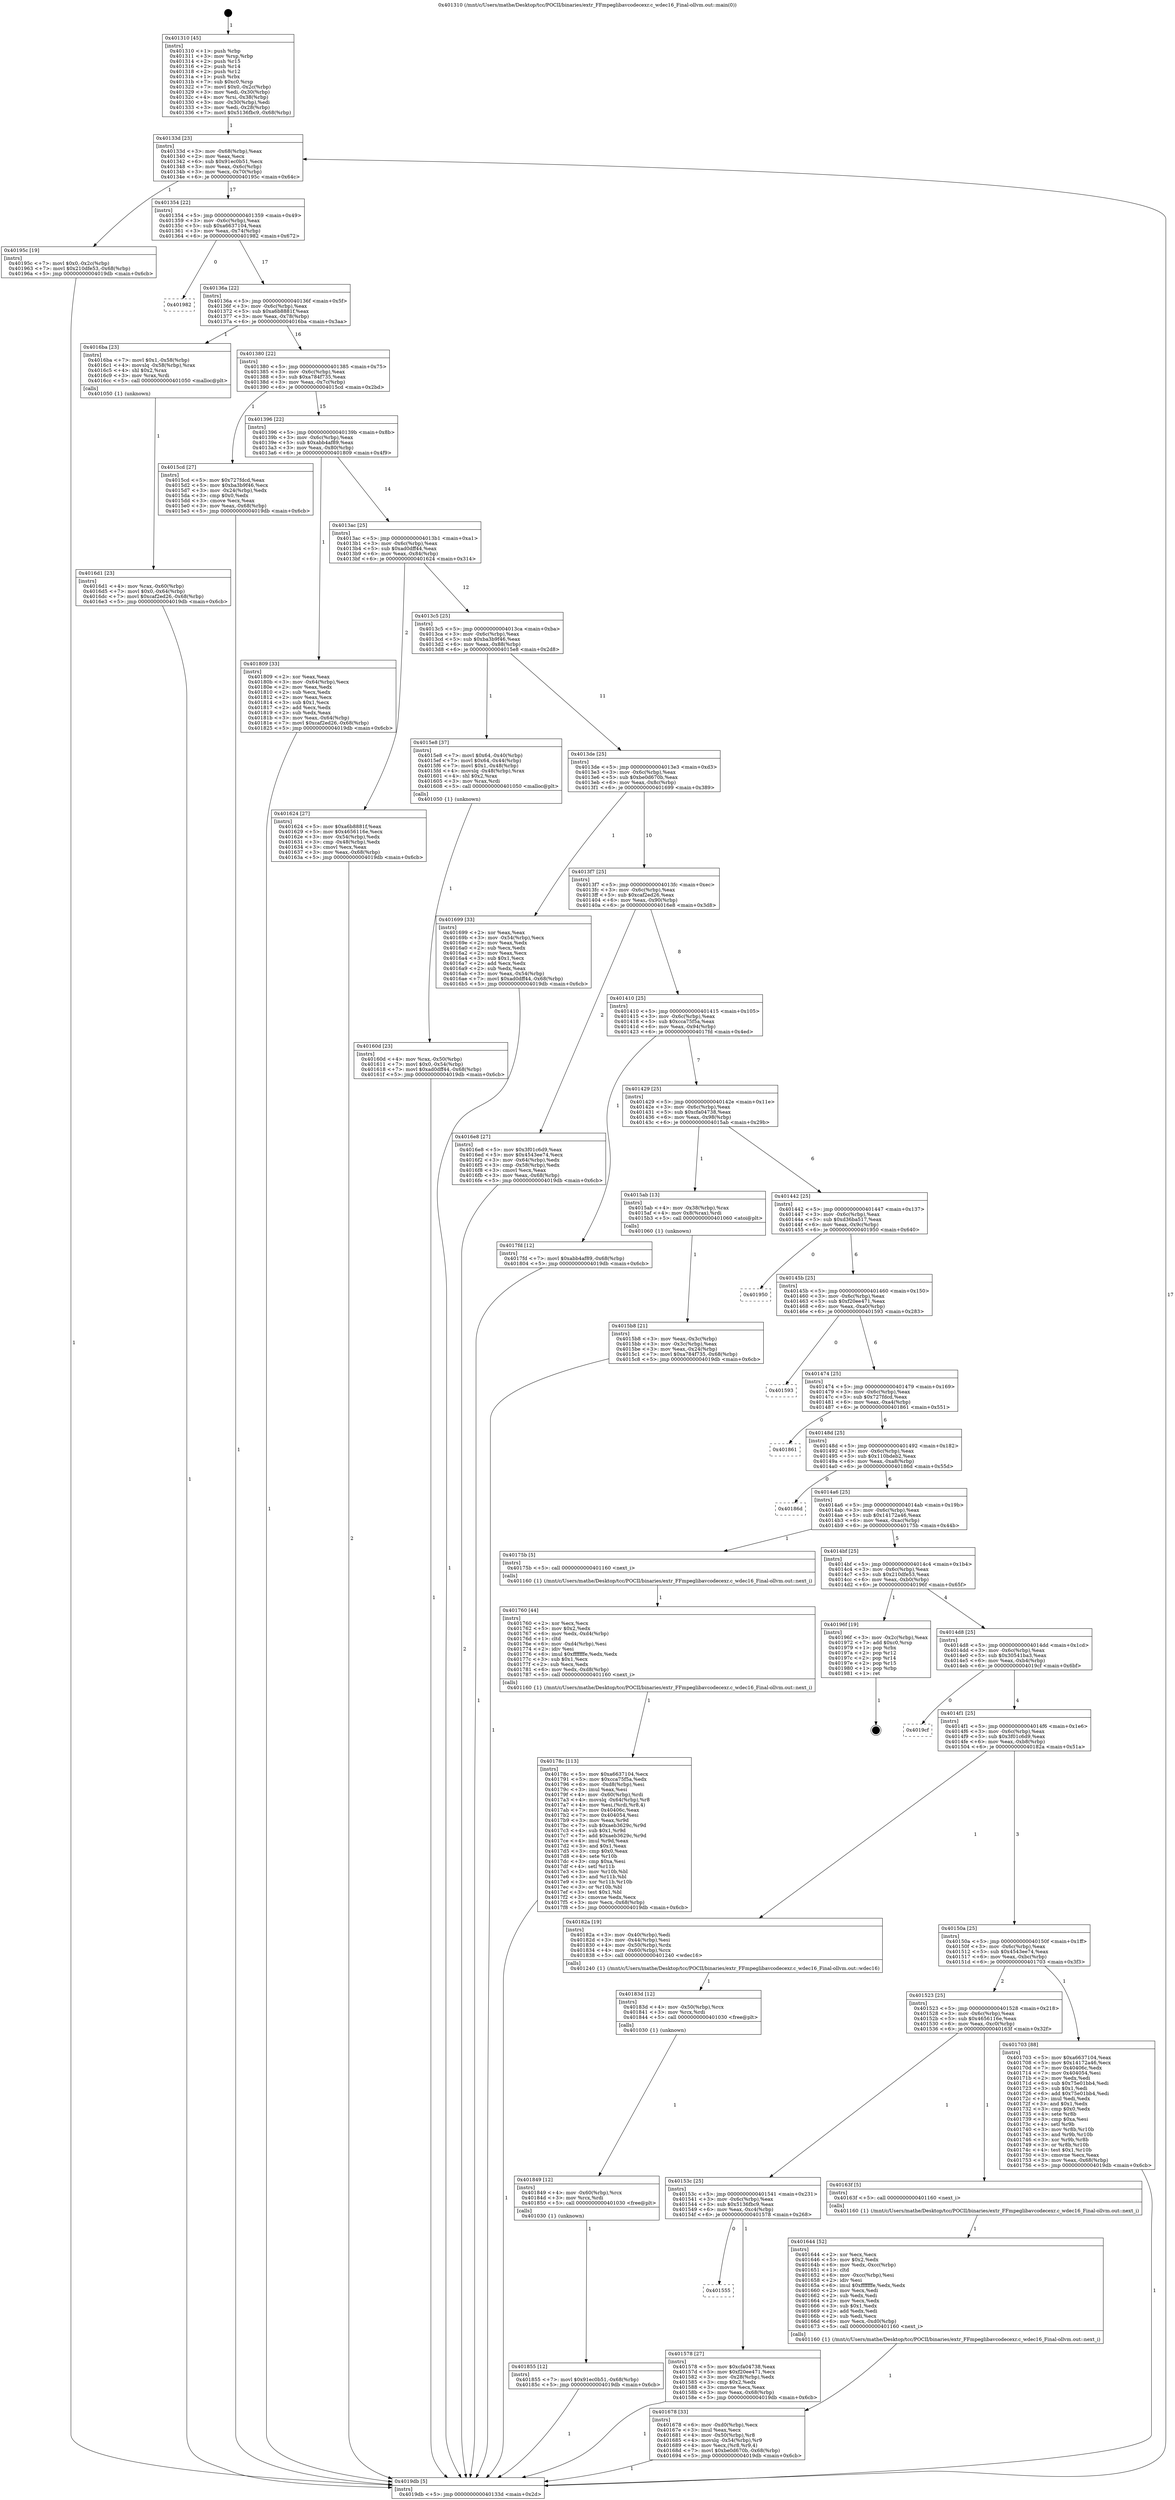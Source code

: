 digraph "0x401310" {
  label = "0x401310 (/mnt/c/Users/mathe/Desktop/tcc/POCII/binaries/extr_FFmpeglibavcodecexr.c_wdec16_Final-ollvm.out::main(0))"
  labelloc = "t"
  node[shape=record]

  Entry [label="",width=0.3,height=0.3,shape=circle,fillcolor=black,style=filled]
  "0x40133d" [label="{
     0x40133d [23]\l
     | [instrs]\l
     &nbsp;&nbsp;0x40133d \<+3\>: mov -0x68(%rbp),%eax\l
     &nbsp;&nbsp;0x401340 \<+2\>: mov %eax,%ecx\l
     &nbsp;&nbsp;0x401342 \<+6\>: sub $0x91ec0b51,%ecx\l
     &nbsp;&nbsp;0x401348 \<+3\>: mov %eax,-0x6c(%rbp)\l
     &nbsp;&nbsp;0x40134b \<+3\>: mov %ecx,-0x70(%rbp)\l
     &nbsp;&nbsp;0x40134e \<+6\>: je 000000000040195c \<main+0x64c\>\l
  }"]
  "0x40195c" [label="{
     0x40195c [19]\l
     | [instrs]\l
     &nbsp;&nbsp;0x40195c \<+7\>: movl $0x0,-0x2c(%rbp)\l
     &nbsp;&nbsp;0x401963 \<+7\>: movl $0x210dfe53,-0x68(%rbp)\l
     &nbsp;&nbsp;0x40196a \<+5\>: jmp 00000000004019db \<main+0x6cb\>\l
  }"]
  "0x401354" [label="{
     0x401354 [22]\l
     | [instrs]\l
     &nbsp;&nbsp;0x401354 \<+5\>: jmp 0000000000401359 \<main+0x49\>\l
     &nbsp;&nbsp;0x401359 \<+3\>: mov -0x6c(%rbp),%eax\l
     &nbsp;&nbsp;0x40135c \<+5\>: sub $0xa6637104,%eax\l
     &nbsp;&nbsp;0x401361 \<+3\>: mov %eax,-0x74(%rbp)\l
     &nbsp;&nbsp;0x401364 \<+6\>: je 0000000000401982 \<main+0x672\>\l
  }"]
  Exit [label="",width=0.3,height=0.3,shape=circle,fillcolor=black,style=filled,peripheries=2]
  "0x401982" [label="{
     0x401982\l
  }", style=dashed]
  "0x40136a" [label="{
     0x40136a [22]\l
     | [instrs]\l
     &nbsp;&nbsp;0x40136a \<+5\>: jmp 000000000040136f \<main+0x5f\>\l
     &nbsp;&nbsp;0x40136f \<+3\>: mov -0x6c(%rbp),%eax\l
     &nbsp;&nbsp;0x401372 \<+5\>: sub $0xa6b8881f,%eax\l
     &nbsp;&nbsp;0x401377 \<+3\>: mov %eax,-0x78(%rbp)\l
     &nbsp;&nbsp;0x40137a \<+6\>: je 00000000004016ba \<main+0x3aa\>\l
  }"]
  "0x401855" [label="{
     0x401855 [12]\l
     | [instrs]\l
     &nbsp;&nbsp;0x401855 \<+7\>: movl $0x91ec0b51,-0x68(%rbp)\l
     &nbsp;&nbsp;0x40185c \<+5\>: jmp 00000000004019db \<main+0x6cb\>\l
  }"]
  "0x4016ba" [label="{
     0x4016ba [23]\l
     | [instrs]\l
     &nbsp;&nbsp;0x4016ba \<+7\>: movl $0x1,-0x58(%rbp)\l
     &nbsp;&nbsp;0x4016c1 \<+4\>: movslq -0x58(%rbp),%rax\l
     &nbsp;&nbsp;0x4016c5 \<+4\>: shl $0x2,%rax\l
     &nbsp;&nbsp;0x4016c9 \<+3\>: mov %rax,%rdi\l
     &nbsp;&nbsp;0x4016cc \<+5\>: call 0000000000401050 \<malloc@plt\>\l
     | [calls]\l
     &nbsp;&nbsp;0x401050 \{1\} (unknown)\l
  }"]
  "0x401380" [label="{
     0x401380 [22]\l
     | [instrs]\l
     &nbsp;&nbsp;0x401380 \<+5\>: jmp 0000000000401385 \<main+0x75\>\l
     &nbsp;&nbsp;0x401385 \<+3\>: mov -0x6c(%rbp),%eax\l
     &nbsp;&nbsp;0x401388 \<+5\>: sub $0xa784f735,%eax\l
     &nbsp;&nbsp;0x40138d \<+3\>: mov %eax,-0x7c(%rbp)\l
     &nbsp;&nbsp;0x401390 \<+6\>: je 00000000004015cd \<main+0x2bd\>\l
  }"]
  "0x401849" [label="{
     0x401849 [12]\l
     | [instrs]\l
     &nbsp;&nbsp;0x401849 \<+4\>: mov -0x60(%rbp),%rcx\l
     &nbsp;&nbsp;0x40184d \<+3\>: mov %rcx,%rdi\l
     &nbsp;&nbsp;0x401850 \<+5\>: call 0000000000401030 \<free@plt\>\l
     | [calls]\l
     &nbsp;&nbsp;0x401030 \{1\} (unknown)\l
  }"]
  "0x4015cd" [label="{
     0x4015cd [27]\l
     | [instrs]\l
     &nbsp;&nbsp;0x4015cd \<+5\>: mov $0x727fdcd,%eax\l
     &nbsp;&nbsp;0x4015d2 \<+5\>: mov $0xba3b9f46,%ecx\l
     &nbsp;&nbsp;0x4015d7 \<+3\>: mov -0x24(%rbp),%edx\l
     &nbsp;&nbsp;0x4015da \<+3\>: cmp $0x0,%edx\l
     &nbsp;&nbsp;0x4015dd \<+3\>: cmove %ecx,%eax\l
     &nbsp;&nbsp;0x4015e0 \<+3\>: mov %eax,-0x68(%rbp)\l
     &nbsp;&nbsp;0x4015e3 \<+5\>: jmp 00000000004019db \<main+0x6cb\>\l
  }"]
  "0x401396" [label="{
     0x401396 [22]\l
     | [instrs]\l
     &nbsp;&nbsp;0x401396 \<+5\>: jmp 000000000040139b \<main+0x8b\>\l
     &nbsp;&nbsp;0x40139b \<+3\>: mov -0x6c(%rbp),%eax\l
     &nbsp;&nbsp;0x40139e \<+5\>: sub $0xabb4af89,%eax\l
     &nbsp;&nbsp;0x4013a3 \<+3\>: mov %eax,-0x80(%rbp)\l
     &nbsp;&nbsp;0x4013a6 \<+6\>: je 0000000000401809 \<main+0x4f9\>\l
  }"]
  "0x40183d" [label="{
     0x40183d [12]\l
     | [instrs]\l
     &nbsp;&nbsp;0x40183d \<+4\>: mov -0x50(%rbp),%rcx\l
     &nbsp;&nbsp;0x401841 \<+3\>: mov %rcx,%rdi\l
     &nbsp;&nbsp;0x401844 \<+5\>: call 0000000000401030 \<free@plt\>\l
     | [calls]\l
     &nbsp;&nbsp;0x401030 \{1\} (unknown)\l
  }"]
  "0x401809" [label="{
     0x401809 [33]\l
     | [instrs]\l
     &nbsp;&nbsp;0x401809 \<+2\>: xor %eax,%eax\l
     &nbsp;&nbsp;0x40180b \<+3\>: mov -0x64(%rbp),%ecx\l
     &nbsp;&nbsp;0x40180e \<+2\>: mov %eax,%edx\l
     &nbsp;&nbsp;0x401810 \<+2\>: sub %ecx,%edx\l
     &nbsp;&nbsp;0x401812 \<+2\>: mov %eax,%ecx\l
     &nbsp;&nbsp;0x401814 \<+3\>: sub $0x1,%ecx\l
     &nbsp;&nbsp;0x401817 \<+2\>: add %ecx,%edx\l
     &nbsp;&nbsp;0x401819 \<+2\>: sub %edx,%eax\l
     &nbsp;&nbsp;0x40181b \<+3\>: mov %eax,-0x64(%rbp)\l
     &nbsp;&nbsp;0x40181e \<+7\>: movl $0xcaf2ed26,-0x68(%rbp)\l
     &nbsp;&nbsp;0x401825 \<+5\>: jmp 00000000004019db \<main+0x6cb\>\l
  }"]
  "0x4013ac" [label="{
     0x4013ac [25]\l
     | [instrs]\l
     &nbsp;&nbsp;0x4013ac \<+5\>: jmp 00000000004013b1 \<main+0xa1\>\l
     &nbsp;&nbsp;0x4013b1 \<+3\>: mov -0x6c(%rbp),%eax\l
     &nbsp;&nbsp;0x4013b4 \<+5\>: sub $0xad0dff44,%eax\l
     &nbsp;&nbsp;0x4013b9 \<+6\>: mov %eax,-0x84(%rbp)\l
     &nbsp;&nbsp;0x4013bf \<+6\>: je 0000000000401624 \<main+0x314\>\l
  }"]
  "0x40178c" [label="{
     0x40178c [113]\l
     | [instrs]\l
     &nbsp;&nbsp;0x40178c \<+5\>: mov $0xa6637104,%ecx\l
     &nbsp;&nbsp;0x401791 \<+5\>: mov $0xcca75f5a,%edx\l
     &nbsp;&nbsp;0x401796 \<+6\>: mov -0xd8(%rbp),%esi\l
     &nbsp;&nbsp;0x40179c \<+3\>: imul %eax,%esi\l
     &nbsp;&nbsp;0x40179f \<+4\>: mov -0x60(%rbp),%rdi\l
     &nbsp;&nbsp;0x4017a3 \<+4\>: movslq -0x64(%rbp),%r8\l
     &nbsp;&nbsp;0x4017a7 \<+4\>: mov %esi,(%rdi,%r8,4)\l
     &nbsp;&nbsp;0x4017ab \<+7\>: mov 0x40406c,%eax\l
     &nbsp;&nbsp;0x4017b2 \<+7\>: mov 0x404054,%esi\l
     &nbsp;&nbsp;0x4017b9 \<+3\>: mov %eax,%r9d\l
     &nbsp;&nbsp;0x4017bc \<+7\>: sub $0xaeb3629c,%r9d\l
     &nbsp;&nbsp;0x4017c3 \<+4\>: sub $0x1,%r9d\l
     &nbsp;&nbsp;0x4017c7 \<+7\>: add $0xaeb3629c,%r9d\l
     &nbsp;&nbsp;0x4017ce \<+4\>: imul %r9d,%eax\l
     &nbsp;&nbsp;0x4017d2 \<+3\>: and $0x1,%eax\l
     &nbsp;&nbsp;0x4017d5 \<+3\>: cmp $0x0,%eax\l
     &nbsp;&nbsp;0x4017d8 \<+4\>: sete %r10b\l
     &nbsp;&nbsp;0x4017dc \<+3\>: cmp $0xa,%esi\l
     &nbsp;&nbsp;0x4017df \<+4\>: setl %r11b\l
     &nbsp;&nbsp;0x4017e3 \<+3\>: mov %r10b,%bl\l
     &nbsp;&nbsp;0x4017e6 \<+3\>: and %r11b,%bl\l
     &nbsp;&nbsp;0x4017e9 \<+3\>: xor %r11b,%r10b\l
     &nbsp;&nbsp;0x4017ec \<+3\>: or %r10b,%bl\l
     &nbsp;&nbsp;0x4017ef \<+3\>: test $0x1,%bl\l
     &nbsp;&nbsp;0x4017f2 \<+3\>: cmovne %edx,%ecx\l
     &nbsp;&nbsp;0x4017f5 \<+3\>: mov %ecx,-0x68(%rbp)\l
     &nbsp;&nbsp;0x4017f8 \<+5\>: jmp 00000000004019db \<main+0x6cb\>\l
  }"]
  "0x401624" [label="{
     0x401624 [27]\l
     | [instrs]\l
     &nbsp;&nbsp;0x401624 \<+5\>: mov $0xa6b8881f,%eax\l
     &nbsp;&nbsp;0x401629 \<+5\>: mov $0x4656116e,%ecx\l
     &nbsp;&nbsp;0x40162e \<+3\>: mov -0x54(%rbp),%edx\l
     &nbsp;&nbsp;0x401631 \<+3\>: cmp -0x48(%rbp),%edx\l
     &nbsp;&nbsp;0x401634 \<+3\>: cmovl %ecx,%eax\l
     &nbsp;&nbsp;0x401637 \<+3\>: mov %eax,-0x68(%rbp)\l
     &nbsp;&nbsp;0x40163a \<+5\>: jmp 00000000004019db \<main+0x6cb\>\l
  }"]
  "0x4013c5" [label="{
     0x4013c5 [25]\l
     | [instrs]\l
     &nbsp;&nbsp;0x4013c5 \<+5\>: jmp 00000000004013ca \<main+0xba\>\l
     &nbsp;&nbsp;0x4013ca \<+3\>: mov -0x6c(%rbp),%eax\l
     &nbsp;&nbsp;0x4013cd \<+5\>: sub $0xba3b9f46,%eax\l
     &nbsp;&nbsp;0x4013d2 \<+6\>: mov %eax,-0x88(%rbp)\l
     &nbsp;&nbsp;0x4013d8 \<+6\>: je 00000000004015e8 \<main+0x2d8\>\l
  }"]
  "0x401760" [label="{
     0x401760 [44]\l
     | [instrs]\l
     &nbsp;&nbsp;0x401760 \<+2\>: xor %ecx,%ecx\l
     &nbsp;&nbsp;0x401762 \<+5\>: mov $0x2,%edx\l
     &nbsp;&nbsp;0x401767 \<+6\>: mov %edx,-0xd4(%rbp)\l
     &nbsp;&nbsp;0x40176d \<+1\>: cltd\l
     &nbsp;&nbsp;0x40176e \<+6\>: mov -0xd4(%rbp),%esi\l
     &nbsp;&nbsp;0x401774 \<+2\>: idiv %esi\l
     &nbsp;&nbsp;0x401776 \<+6\>: imul $0xfffffffe,%edx,%edx\l
     &nbsp;&nbsp;0x40177c \<+3\>: sub $0x1,%ecx\l
     &nbsp;&nbsp;0x40177f \<+2\>: sub %ecx,%edx\l
     &nbsp;&nbsp;0x401781 \<+6\>: mov %edx,-0xd8(%rbp)\l
     &nbsp;&nbsp;0x401787 \<+5\>: call 0000000000401160 \<next_i\>\l
     | [calls]\l
     &nbsp;&nbsp;0x401160 \{1\} (/mnt/c/Users/mathe/Desktop/tcc/POCII/binaries/extr_FFmpeglibavcodecexr.c_wdec16_Final-ollvm.out::next_i)\l
  }"]
  "0x4015e8" [label="{
     0x4015e8 [37]\l
     | [instrs]\l
     &nbsp;&nbsp;0x4015e8 \<+7\>: movl $0x64,-0x40(%rbp)\l
     &nbsp;&nbsp;0x4015ef \<+7\>: movl $0x64,-0x44(%rbp)\l
     &nbsp;&nbsp;0x4015f6 \<+7\>: movl $0x1,-0x48(%rbp)\l
     &nbsp;&nbsp;0x4015fd \<+4\>: movslq -0x48(%rbp),%rax\l
     &nbsp;&nbsp;0x401601 \<+4\>: shl $0x2,%rax\l
     &nbsp;&nbsp;0x401605 \<+3\>: mov %rax,%rdi\l
     &nbsp;&nbsp;0x401608 \<+5\>: call 0000000000401050 \<malloc@plt\>\l
     | [calls]\l
     &nbsp;&nbsp;0x401050 \{1\} (unknown)\l
  }"]
  "0x4013de" [label="{
     0x4013de [25]\l
     | [instrs]\l
     &nbsp;&nbsp;0x4013de \<+5\>: jmp 00000000004013e3 \<main+0xd3\>\l
     &nbsp;&nbsp;0x4013e3 \<+3\>: mov -0x6c(%rbp),%eax\l
     &nbsp;&nbsp;0x4013e6 \<+5\>: sub $0xbe0d670b,%eax\l
     &nbsp;&nbsp;0x4013eb \<+6\>: mov %eax,-0x8c(%rbp)\l
     &nbsp;&nbsp;0x4013f1 \<+6\>: je 0000000000401699 \<main+0x389\>\l
  }"]
  "0x4016d1" [label="{
     0x4016d1 [23]\l
     | [instrs]\l
     &nbsp;&nbsp;0x4016d1 \<+4\>: mov %rax,-0x60(%rbp)\l
     &nbsp;&nbsp;0x4016d5 \<+7\>: movl $0x0,-0x64(%rbp)\l
     &nbsp;&nbsp;0x4016dc \<+7\>: movl $0xcaf2ed26,-0x68(%rbp)\l
     &nbsp;&nbsp;0x4016e3 \<+5\>: jmp 00000000004019db \<main+0x6cb\>\l
  }"]
  "0x401699" [label="{
     0x401699 [33]\l
     | [instrs]\l
     &nbsp;&nbsp;0x401699 \<+2\>: xor %eax,%eax\l
     &nbsp;&nbsp;0x40169b \<+3\>: mov -0x54(%rbp),%ecx\l
     &nbsp;&nbsp;0x40169e \<+2\>: mov %eax,%edx\l
     &nbsp;&nbsp;0x4016a0 \<+2\>: sub %ecx,%edx\l
     &nbsp;&nbsp;0x4016a2 \<+2\>: mov %eax,%ecx\l
     &nbsp;&nbsp;0x4016a4 \<+3\>: sub $0x1,%ecx\l
     &nbsp;&nbsp;0x4016a7 \<+2\>: add %ecx,%edx\l
     &nbsp;&nbsp;0x4016a9 \<+2\>: sub %edx,%eax\l
     &nbsp;&nbsp;0x4016ab \<+3\>: mov %eax,-0x54(%rbp)\l
     &nbsp;&nbsp;0x4016ae \<+7\>: movl $0xad0dff44,-0x68(%rbp)\l
     &nbsp;&nbsp;0x4016b5 \<+5\>: jmp 00000000004019db \<main+0x6cb\>\l
  }"]
  "0x4013f7" [label="{
     0x4013f7 [25]\l
     | [instrs]\l
     &nbsp;&nbsp;0x4013f7 \<+5\>: jmp 00000000004013fc \<main+0xec\>\l
     &nbsp;&nbsp;0x4013fc \<+3\>: mov -0x6c(%rbp),%eax\l
     &nbsp;&nbsp;0x4013ff \<+5\>: sub $0xcaf2ed26,%eax\l
     &nbsp;&nbsp;0x401404 \<+6\>: mov %eax,-0x90(%rbp)\l
     &nbsp;&nbsp;0x40140a \<+6\>: je 00000000004016e8 \<main+0x3d8\>\l
  }"]
  "0x401678" [label="{
     0x401678 [33]\l
     | [instrs]\l
     &nbsp;&nbsp;0x401678 \<+6\>: mov -0xd0(%rbp),%ecx\l
     &nbsp;&nbsp;0x40167e \<+3\>: imul %eax,%ecx\l
     &nbsp;&nbsp;0x401681 \<+4\>: mov -0x50(%rbp),%r8\l
     &nbsp;&nbsp;0x401685 \<+4\>: movslq -0x54(%rbp),%r9\l
     &nbsp;&nbsp;0x401689 \<+4\>: mov %ecx,(%r8,%r9,4)\l
     &nbsp;&nbsp;0x40168d \<+7\>: movl $0xbe0d670b,-0x68(%rbp)\l
     &nbsp;&nbsp;0x401694 \<+5\>: jmp 00000000004019db \<main+0x6cb\>\l
  }"]
  "0x4016e8" [label="{
     0x4016e8 [27]\l
     | [instrs]\l
     &nbsp;&nbsp;0x4016e8 \<+5\>: mov $0x3f01c6d9,%eax\l
     &nbsp;&nbsp;0x4016ed \<+5\>: mov $0x4543ee74,%ecx\l
     &nbsp;&nbsp;0x4016f2 \<+3\>: mov -0x64(%rbp),%edx\l
     &nbsp;&nbsp;0x4016f5 \<+3\>: cmp -0x58(%rbp),%edx\l
     &nbsp;&nbsp;0x4016f8 \<+3\>: cmovl %ecx,%eax\l
     &nbsp;&nbsp;0x4016fb \<+3\>: mov %eax,-0x68(%rbp)\l
     &nbsp;&nbsp;0x4016fe \<+5\>: jmp 00000000004019db \<main+0x6cb\>\l
  }"]
  "0x401410" [label="{
     0x401410 [25]\l
     | [instrs]\l
     &nbsp;&nbsp;0x401410 \<+5\>: jmp 0000000000401415 \<main+0x105\>\l
     &nbsp;&nbsp;0x401415 \<+3\>: mov -0x6c(%rbp),%eax\l
     &nbsp;&nbsp;0x401418 \<+5\>: sub $0xcca75f5a,%eax\l
     &nbsp;&nbsp;0x40141d \<+6\>: mov %eax,-0x94(%rbp)\l
     &nbsp;&nbsp;0x401423 \<+6\>: je 00000000004017fd \<main+0x4ed\>\l
  }"]
  "0x401644" [label="{
     0x401644 [52]\l
     | [instrs]\l
     &nbsp;&nbsp;0x401644 \<+2\>: xor %ecx,%ecx\l
     &nbsp;&nbsp;0x401646 \<+5\>: mov $0x2,%edx\l
     &nbsp;&nbsp;0x40164b \<+6\>: mov %edx,-0xcc(%rbp)\l
     &nbsp;&nbsp;0x401651 \<+1\>: cltd\l
     &nbsp;&nbsp;0x401652 \<+6\>: mov -0xcc(%rbp),%esi\l
     &nbsp;&nbsp;0x401658 \<+2\>: idiv %esi\l
     &nbsp;&nbsp;0x40165a \<+6\>: imul $0xfffffffe,%edx,%edx\l
     &nbsp;&nbsp;0x401660 \<+2\>: mov %ecx,%edi\l
     &nbsp;&nbsp;0x401662 \<+2\>: sub %edx,%edi\l
     &nbsp;&nbsp;0x401664 \<+2\>: mov %ecx,%edx\l
     &nbsp;&nbsp;0x401666 \<+3\>: sub $0x1,%edx\l
     &nbsp;&nbsp;0x401669 \<+2\>: add %edx,%edi\l
     &nbsp;&nbsp;0x40166b \<+2\>: sub %edi,%ecx\l
     &nbsp;&nbsp;0x40166d \<+6\>: mov %ecx,-0xd0(%rbp)\l
     &nbsp;&nbsp;0x401673 \<+5\>: call 0000000000401160 \<next_i\>\l
     | [calls]\l
     &nbsp;&nbsp;0x401160 \{1\} (/mnt/c/Users/mathe/Desktop/tcc/POCII/binaries/extr_FFmpeglibavcodecexr.c_wdec16_Final-ollvm.out::next_i)\l
  }"]
  "0x4017fd" [label="{
     0x4017fd [12]\l
     | [instrs]\l
     &nbsp;&nbsp;0x4017fd \<+7\>: movl $0xabb4af89,-0x68(%rbp)\l
     &nbsp;&nbsp;0x401804 \<+5\>: jmp 00000000004019db \<main+0x6cb\>\l
  }"]
  "0x401429" [label="{
     0x401429 [25]\l
     | [instrs]\l
     &nbsp;&nbsp;0x401429 \<+5\>: jmp 000000000040142e \<main+0x11e\>\l
     &nbsp;&nbsp;0x40142e \<+3\>: mov -0x6c(%rbp),%eax\l
     &nbsp;&nbsp;0x401431 \<+5\>: sub $0xcfa04738,%eax\l
     &nbsp;&nbsp;0x401436 \<+6\>: mov %eax,-0x98(%rbp)\l
     &nbsp;&nbsp;0x40143c \<+6\>: je 00000000004015ab \<main+0x29b\>\l
  }"]
  "0x40160d" [label="{
     0x40160d [23]\l
     | [instrs]\l
     &nbsp;&nbsp;0x40160d \<+4\>: mov %rax,-0x50(%rbp)\l
     &nbsp;&nbsp;0x401611 \<+7\>: movl $0x0,-0x54(%rbp)\l
     &nbsp;&nbsp;0x401618 \<+7\>: movl $0xad0dff44,-0x68(%rbp)\l
     &nbsp;&nbsp;0x40161f \<+5\>: jmp 00000000004019db \<main+0x6cb\>\l
  }"]
  "0x4015ab" [label="{
     0x4015ab [13]\l
     | [instrs]\l
     &nbsp;&nbsp;0x4015ab \<+4\>: mov -0x38(%rbp),%rax\l
     &nbsp;&nbsp;0x4015af \<+4\>: mov 0x8(%rax),%rdi\l
     &nbsp;&nbsp;0x4015b3 \<+5\>: call 0000000000401060 \<atoi@plt\>\l
     | [calls]\l
     &nbsp;&nbsp;0x401060 \{1\} (unknown)\l
  }"]
  "0x401442" [label="{
     0x401442 [25]\l
     | [instrs]\l
     &nbsp;&nbsp;0x401442 \<+5\>: jmp 0000000000401447 \<main+0x137\>\l
     &nbsp;&nbsp;0x401447 \<+3\>: mov -0x6c(%rbp),%eax\l
     &nbsp;&nbsp;0x40144a \<+5\>: sub $0xd36ba517,%eax\l
     &nbsp;&nbsp;0x40144f \<+6\>: mov %eax,-0x9c(%rbp)\l
     &nbsp;&nbsp;0x401455 \<+6\>: je 0000000000401950 \<main+0x640\>\l
  }"]
  "0x4015b8" [label="{
     0x4015b8 [21]\l
     | [instrs]\l
     &nbsp;&nbsp;0x4015b8 \<+3\>: mov %eax,-0x3c(%rbp)\l
     &nbsp;&nbsp;0x4015bb \<+3\>: mov -0x3c(%rbp),%eax\l
     &nbsp;&nbsp;0x4015be \<+3\>: mov %eax,-0x24(%rbp)\l
     &nbsp;&nbsp;0x4015c1 \<+7\>: movl $0xa784f735,-0x68(%rbp)\l
     &nbsp;&nbsp;0x4015c8 \<+5\>: jmp 00000000004019db \<main+0x6cb\>\l
  }"]
  "0x401950" [label="{
     0x401950\l
  }", style=dashed]
  "0x40145b" [label="{
     0x40145b [25]\l
     | [instrs]\l
     &nbsp;&nbsp;0x40145b \<+5\>: jmp 0000000000401460 \<main+0x150\>\l
     &nbsp;&nbsp;0x401460 \<+3\>: mov -0x6c(%rbp),%eax\l
     &nbsp;&nbsp;0x401463 \<+5\>: sub $0xf20ee471,%eax\l
     &nbsp;&nbsp;0x401468 \<+6\>: mov %eax,-0xa0(%rbp)\l
     &nbsp;&nbsp;0x40146e \<+6\>: je 0000000000401593 \<main+0x283\>\l
  }"]
  "0x401310" [label="{
     0x401310 [45]\l
     | [instrs]\l
     &nbsp;&nbsp;0x401310 \<+1\>: push %rbp\l
     &nbsp;&nbsp;0x401311 \<+3\>: mov %rsp,%rbp\l
     &nbsp;&nbsp;0x401314 \<+2\>: push %r15\l
     &nbsp;&nbsp;0x401316 \<+2\>: push %r14\l
     &nbsp;&nbsp;0x401318 \<+2\>: push %r12\l
     &nbsp;&nbsp;0x40131a \<+1\>: push %rbx\l
     &nbsp;&nbsp;0x40131b \<+7\>: sub $0xc0,%rsp\l
     &nbsp;&nbsp;0x401322 \<+7\>: movl $0x0,-0x2c(%rbp)\l
     &nbsp;&nbsp;0x401329 \<+3\>: mov %edi,-0x30(%rbp)\l
     &nbsp;&nbsp;0x40132c \<+4\>: mov %rsi,-0x38(%rbp)\l
     &nbsp;&nbsp;0x401330 \<+3\>: mov -0x30(%rbp),%edi\l
     &nbsp;&nbsp;0x401333 \<+3\>: mov %edi,-0x28(%rbp)\l
     &nbsp;&nbsp;0x401336 \<+7\>: movl $0x5136fbc9,-0x68(%rbp)\l
  }"]
  "0x401593" [label="{
     0x401593\l
  }", style=dashed]
  "0x401474" [label="{
     0x401474 [25]\l
     | [instrs]\l
     &nbsp;&nbsp;0x401474 \<+5\>: jmp 0000000000401479 \<main+0x169\>\l
     &nbsp;&nbsp;0x401479 \<+3\>: mov -0x6c(%rbp),%eax\l
     &nbsp;&nbsp;0x40147c \<+5\>: sub $0x727fdcd,%eax\l
     &nbsp;&nbsp;0x401481 \<+6\>: mov %eax,-0xa4(%rbp)\l
     &nbsp;&nbsp;0x401487 \<+6\>: je 0000000000401861 \<main+0x551\>\l
  }"]
  "0x4019db" [label="{
     0x4019db [5]\l
     | [instrs]\l
     &nbsp;&nbsp;0x4019db \<+5\>: jmp 000000000040133d \<main+0x2d\>\l
  }"]
  "0x401861" [label="{
     0x401861\l
  }", style=dashed]
  "0x40148d" [label="{
     0x40148d [25]\l
     | [instrs]\l
     &nbsp;&nbsp;0x40148d \<+5\>: jmp 0000000000401492 \<main+0x182\>\l
     &nbsp;&nbsp;0x401492 \<+3\>: mov -0x6c(%rbp),%eax\l
     &nbsp;&nbsp;0x401495 \<+5\>: sub $0x110bdeb2,%eax\l
     &nbsp;&nbsp;0x40149a \<+6\>: mov %eax,-0xa8(%rbp)\l
     &nbsp;&nbsp;0x4014a0 \<+6\>: je 000000000040186d \<main+0x55d\>\l
  }"]
  "0x401555" [label="{
     0x401555\l
  }", style=dashed]
  "0x40186d" [label="{
     0x40186d\l
  }", style=dashed]
  "0x4014a6" [label="{
     0x4014a6 [25]\l
     | [instrs]\l
     &nbsp;&nbsp;0x4014a6 \<+5\>: jmp 00000000004014ab \<main+0x19b\>\l
     &nbsp;&nbsp;0x4014ab \<+3\>: mov -0x6c(%rbp),%eax\l
     &nbsp;&nbsp;0x4014ae \<+5\>: sub $0x14172a46,%eax\l
     &nbsp;&nbsp;0x4014b3 \<+6\>: mov %eax,-0xac(%rbp)\l
     &nbsp;&nbsp;0x4014b9 \<+6\>: je 000000000040175b \<main+0x44b\>\l
  }"]
  "0x401578" [label="{
     0x401578 [27]\l
     | [instrs]\l
     &nbsp;&nbsp;0x401578 \<+5\>: mov $0xcfa04738,%eax\l
     &nbsp;&nbsp;0x40157d \<+5\>: mov $0xf20ee471,%ecx\l
     &nbsp;&nbsp;0x401582 \<+3\>: mov -0x28(%rbp),%edx\l
     &nbsp;&nbsp;0x401585 \<+3\>: cmp $0x2,%edx\l
     &nbsp;&nbsp;0x401588 \<+3\>: cmovne %ecx,%eax\l
     &nbsp;&nbsp;0x40158b \<+3\>: mov %eax,-0x68(%rbp)\l
     &nbsp;&nbsp;0x40158e \<+5\>: jmp 00000000004019db \<main+0x6cb\>\l
  }"]
  "0x40175b" [label="{
     0x40175b [5]\l
     | [instrs]\l
     &nbsp;&nbsp;0x40175b \<+5\>: call 0000000000401160 \<next_i\>\l
     | [calls]\l
     &nbsp;&nbsp;0x401160 \{1\} (/mnt/c/Users/mathe/Desktop/tcc/POCII/binaries/extr_FFmpeglibavcodecexr.c_wdec16_Final-ollvm.out::next_i)\l
  }"]
  "0x4014bf" [label="{
     0x4014bf [25]\l
     | [instrs]\l
     &nbsp;&nbsp;0x4014bf \<+5\>: jmp 00000000004014c4 \<main+0x1b4\>\l
     &nbsp;&nbsp;0x4014c4 \<+3\>: mov -0x6c(%rbp),%eax\l
     &nbsp;&nbsp;0x4014c7 \<+5\>: sub $0x210dfe53,%eax\l
     &nbsp;&nbsp;0x4014cc \<+6\>: mov %eax,-0xb0(%rbp)\l
     &nbsp;&nbsp;0x4014d2 \<+6\>: je 000000000040196f \<main+0x65f\>\l
  }"]
  "0x40153c" [label="{
     0x40153c [25]\l
     | [instrs]\l
     &nbsp;&nbsp;0x40153c \<+5\>: jmp 0000000000401541 \<main+0x231\>\l
     &nbsp;&nbsp;0x401541 \<+3\>: mov -0x6c(%rbp),%eax\l
     &nbsp;&nbsp;0x401544 \<+5\>: sub $0x5136fbc9,%eax\l
     &nbsp;&nbsp;0x401549 \<+6\>: mov %eax,-0xc4(%rbp)\l
     &nbsp;&nbsp;0x40154f \<+6\>: je 0000000000401578 \<main+0x268\>\l
  }"]
  "0x40196f" [label="{
     0x40196f [19]\l
     | [instrs]\l
     &nbsp;&nbsp;0x40196f \<+3\>: mov -0x2c(%rbp),%eax\l
     &nbsp;&nbsp;0x401972 \<+7\>: add $0xc0,%rsp\l
     &nbsp;&nbsp;0x401979 \<+1\>: pop %rbx\l
     &nbsp;&nbsp;0x40197a \<+2\>: pop %r12\l
     &nbsp;&nbsp;0x40197c \<+2\>: pop %r14\l
     &nbsp;&nbsp;0x40197e \<+2\>: pop %r15\l
     &nbsp;&nbsp;0x401980 \<+1\>: pop %rbp\l
     &nbsp;&nbsp;0x401981 \<+1\>: ret\l
  }"]
  "0x4014d8" [label="{
     0x4014d8 [25]\l
     | [instrs]\l
     &nbsp;&nbsp;0x4014d8 \<+5\>: jmp 00000000004014dd \<main+0x1cd\>\l
     &nbsp;&nbsp;0x4014dd \<+3\>: mov -0x6c(%rbp),%eax\l
     &nbsp;&nbsp;0x4014e0 \<+5\>: sub $0x30541ba3,%eax\l
     &nbsp;&nbsp;0x4014e5 \<+6\>: mov %eax,-0xb4(%rbp)\l
     &nbsp;&nbsp;0x4014eb \<+6\>: je 00000000004019cf \<main+0x6bf\>\l
  }"]
  "0x40163f" [label="{
     0x40163f [5]\l
     | [instrs]\l
     &nbsp;&nbsp;0x40163f \<+5\>: call 0000000000401160 \<next_i\>\l
     | [calls]\l
     &nbsp;&nbsp;0x401160 \{1\} (/mnt/c/Users/mathe/Desktop/tcc/POCII/binaries/extr_FFmpeglibavcodecexr.c_wdec16_Final-ollvm.out::next_i)\l
  }"]
  "0x4019cf" [label="{
     0x4019cf\l
  }", style=dashed]
  "0x4014f1" [label="{
     0x4014f1 [25]\l
     | [instrs]\l
     &nbsp;&nbsp;0x4014f1 \<+5\>: jmp 00000000004014f6 \<main+0x1e6\>\l
     &nbsp;&nbsp;0x4014f6 \<+3\>: mov -0x6c(%rbp),%eax\l
     &nbsp;&nbsp;0x4014f9 \<+5\>: sub $0x3f01c6d9,%eax\l
     &nbsp;&nbsp;0x4014fe \<+6\>: mov %eax,-0xb8(%rbp)\l
     &nbsp;&nbsp;0x401504 \<+6\>: je 000000000040182a \<main+0x51a\>\l
  }"]
  "0x401523" [label="{
     0x401523 [25]\l
     | [instrs]\l
     &nbsp;&nbsp;0x401523 \<+5\>: jmp 0000000000401528 \<main+0x218\>\l
     &nbsp;&nbsp;0x401528 \<+3\>: mov -0x6c(%rbp),%eax\l
     &nbsp;&nbsp;0x40152b \<+5\>: sub $0x4656116e,%eax\l
     &nbsp;&nbsp;0x401530 \<+6\>: mov %eax,-0xc0(%rbp)\l
     &nbsp;&nbsp;0x401536 \<+6\>: je 000000000040163f \<main+0x32f\>\l
  }"]
  "0x40182a" [label="{
     0x40182a [19]\l
     | [instrs]\l
     &nbsp;&nbsp;0x40182a \<+3\>: mov -0x40(%rbp),%edi\l
     &nbsp;&nbsp;0x40182d \<+3\>: mov -0x44(%rbp),%esi\l
     &nbsp;&nbsp;0x401830 \<+4\>: mov -0x50(%rbp),%rdx\l
     &nbsp;&nbsp;0x401834 \<+4\>: mov -0x60(%rbp),%rcx\l
     &nbsp;&nbsp;0x401838 \<+5\>: call 0000000000401240 \<wdec16\>\l
     | [calls]\l
     &nbsp;&nbsp;0x401240 \{1\} (/mnt/c/Users/mathe/Desktop/tcc/POCII/binaries/extr_FFmpeglibavcodecexr.c_wdec16_Final-ollvm.out::wdec16)\l
  }"]
  "0x40150a" [label="{
     0x40150a [25]\l
     | [instrs]\l
     &nbsp;&nbsp;0x40150a \<+5\>: jmp 000000000040150f \<main+0x1ff\>\l
     &nbsp;&nbsp;0x40150f \<+3\>: mov -0x6c(%rbp),%eax\l
     &nbsp;&nbsp;0x401512 \<+5\>: sub $0x4543ee74,%eax\l
     &nbsp;&nbsp;0x401517 \<+6\>: mov %eax,-0xbc(%rbp)\l
     &nbsp;&nbsp;0x40151d \<+6\>: je 0000000000401703 \<main+0x3f3\>\l
  }"]
  "0x401703" [label="{
     0x401703 [88]\l
     | [instrs]\l
     &nbsp;&nbsp;0x401703 \<+5\>: mov $0xa6637104,%eax\l
     &nbsp;&nbsp;0x401708 \<+5\>: mov $0x14172a46,%ecx\l
     &nbsp;&nbsp;0x40170d \<+7\>: mov 0x40406c,%edx\l
     &nbsp;&nbsp;0x401714 \<+7\>: mov 0x404054,%esi\l
     &nbsp;&nbsp;0x40171b \<+2\>: mov %edx,%edi\l
     &nbsp;&nbsp;0x40171d \<+6\>: sub $0x75e01bb4,%edi\l
     &nbsp;&nbsp;0x401723 \<+3\>: sub $0x1,%edi\l
     &nbsp;&nbsp;0x401726 \<+6\>: add $0x75e01bb4,%edi\l
     &nbsp;&nbsp;0x40172c \<+3\>: imul %edi,%edx\l
     &nbsp;&nbsp;0x40172f \<+3\>: and $0x1,%edx\l
     &nbsp;&nbsp;0x401732 \<+3\>: cmp $0x0,%edx\l
     &nbsp;&nbsp;0x401735 \<+4\>: sete %r8b\l
     &nbsp;&nbsp;0x401739 \<+3\>: cmp $0xa,%esi\l
     &nbsp;&nbsp;0x40173c \<+4\>: setl %r9b\l
     &nbsp;&nbsp;0x401740 \<+3\>: mov %r8b,%r10b\l
     &nbsp;&nbsp;0x401743 \<+3\>: and %r9b,%r10b\l
     &nbsp;&nbsp;0x401746 \<+3\>: xor %r9b,%r8b\l
     &nbsp;&nbsp;0x401749 \<+3\>: or %r8b,%r10b\l
     &nbsp;&nbsp;0x40174c \<+4\>: test $0x1,%r10b\l
     &nbsp;&nbsp;0x401750 \<+3\>: cmovne %ecx,%eax\l
     &nbsp;&nbsp;0x401753 \<+3\>: mov %eax,-0x68(%rbp)\l
     &nbsp;&nbsp;0x401756 \<+5\>: jmp 00000000004019db \<main+0x6cb\>\l
  }"]
  Entry -> "0x401310" [label=" 1"]
  "0x40133d" -> "0x40195c" [label=" 1"]
  "0x40133d" -> "0x401354" [label=" 17"]
  "0x40196f" -> Exit [label=" 1"]
  "0x401354" -> "0x401982" [label=" 0"]
  "0x401354" -> "0x40136a" [label=" 17"]
  "0x40195c" -> "0x4019db" [label=" 1"]
  "0x40136a" -> "0x4016ba" [label=" 1"]
  "0x40136a" -> "0x401380" [label=" 16"]
  "0x401855" -> "0x4019db" [label=" 1"]
  "0x401380" -> "0x4015cd" [label=" 1"]
  "0x401380" -> "0x401396" [label=" 15"]
  "0x401849" -> "0x401855" [label=" 1"]
  "0x401396" -> "0x401809" [label=" 1"]
  "0x401396" -> "0x4013ac" [label=" 14"]
  "0x40183d" -> "0x401849" [label=" 1"]
  "0x4013ac" -> "0x401624" [label=" 2"]
  "0x4013ac" -> "0x4013c5" [label=" 12"]
  "0x40182a" -> "0x40183d" [label=" 1"]
  "0x4013c5" -> "0x4015e8" [label=" 1"]
  "0x4013c5" -> "0x4013de" [label=" 11"]
  "0x401809" -> "0x4019db" [label=" 1"]
  "0x4013de" -> "0x401699" [label=" 1"]
  "0x4013de" -> "0x4013f7" [label=" 10"]
  "0x4017fd" -> "0x4019db" [label=" 1"]
  "0x4013f7" -> "0x4016e8" [label=" 2"]
  "0x4013f7" -> "0x401410" [label=" 8"]
  "0x40178c" -> "0x4019db" [label=" 1"]
  "0x401410" -> "0x4017fd" [label=" 1"]
  "0x401410" -> "0x401429" [label=" 7"]
  "0x401760" -> "0x40178c" [label=" 1"]
  "0x401429" -> "0x4015ab" [label=" 1"]
  "0x401429" -> "0x401442" [label=" 6"]
  "0x40175b" -> "0x401760" [label=" 1"]
  "0x401442" -> "0x401950" [label=" 0"]
  "0x401442" -> "0x40145b" [label=" 6"]
  "0x401703" -> "0x4019db" [label=" 1"]
  "0x40145b" -> "0x401593" [label=" 0"]
  "0x40145b" -> "0x401474" [label=" 6"]
  "0x4016e8" -> "0x4019db" [label=" 2"]
  "0x401474" -> "0x401861" [label=" 0"]
  "0x401474" -> "0x40148d" [label=" 6"]
  "0x4016d1" -> "0x4019db" [label=" 1"]
  "0x40148d" -> "0x40186d" [label=" 0"]
  "0x40148d" -> "0x4014a6" [label=" 6"]
  "0x4016ba" -> "0x4016d1" [label=" 1"]
  "0x4014a6" -> "0x40175b" [label=" 1"]
  "0x4014a6" -> "0x4014bf" [label=" 5"]
  "0x401699" -> "0x4019db" [label=" 1"]
  "0x4014bf" -> "0x40196f" [label=" 1"]
  "0x4014bf" -> "0x4014d8" [label=" 4"]
  "0x401644" -> "0x401678" [label=" 1"]
  "0x4014d8" -> "0x4019cf" [label=" 0"]
  "0x4014d8" -> "0x4014f1" [label=" 4"]
  "0x40163f" -> "0x401644" [label=" 1"]
  "0x4014f1" -> "0x40182a" [label=" 1"]
  "0x4014f1" -> "0x40150a" [label=" 3"]
  "0x40160d" -> "0x4019db" [label=" 1"]
  "0x40150a" -> "0x401703" [label=" 1"]
  "0x40150a" -> "0x401523" [label=" 2"]
  "0x401624" -> "0x4019db" [label=" 2"]
  "0x401523" -> "0x40163f" [label=" 1"]
  "0x401523" -> "0x40153c" [label=" 1"]
  "0x401678" -> "0x4019db" [label=" 1"]
  "0x40153c" -> "0x401578" [label=" 1"]
  "0x40153c" -> "0x401555" [label=" 0"]
  "0x401578" -> "0x4019db" [label=" 1"]
  "0x401310" -> "0x40133d" [label=" 1"]
  "0x4019db" -> "0x40133d" [label=" 17"]
  "0x4015ab" -> "0x4015b8" [label=" 1"]
  "0x4015b8" -> "0x4019db" [label=" 1"]
  "0x4015cd" -> "0x4019db" [label=" 1"]
  "0x4015e8" -> "0x40160d" [label=" 1"]
}
